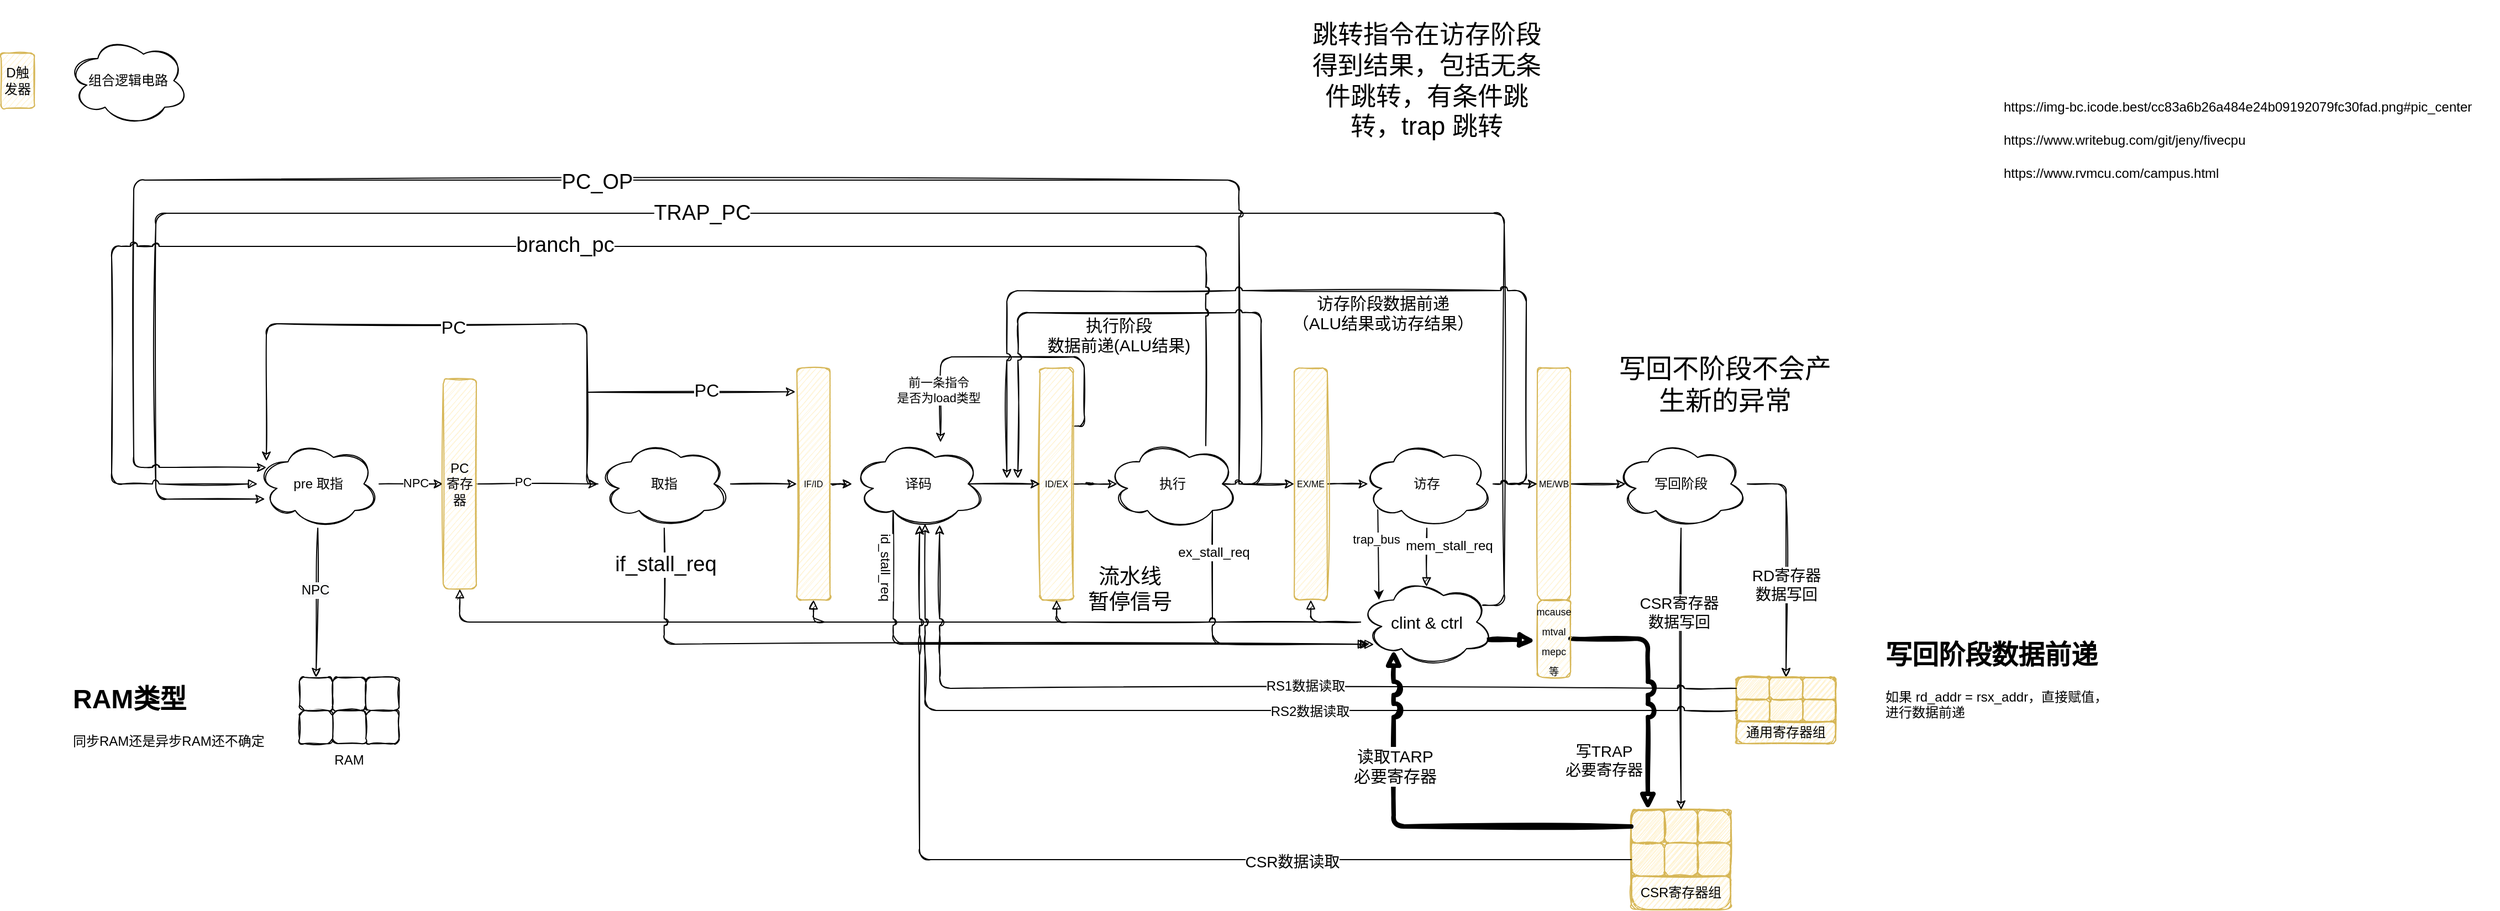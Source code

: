 <mxfile>
    <diagram id="fFQ4FI2WHlDWYevL5R3L" name="第 1 页">
        <mxGraphModel dx="2333" dy="927" grid="1" gridSize="10" guides="1" tooltips="1" connect="1" arrows="1" fold="1" page="1" pageScale="1" pageWidth="827" pageHeight="1169" background="#ffffff" math="0" shadow="0">
            <root>
                <mxCell id="0"/>
                <mxCell id="1" parent="0"/>
                <mxCell id="73" style="edgeStyle=orthogonalEdgeStyle;rounded=1;sketch=1;jumpStyle=arc;jumpSize=6;html=1;fontSize=9;endArrow=block;strokeColor=default;strokeWidth=1;entryX=0.5;entryY=1;entryDx=0;entryDy=0;" parent="1" source="54" target="zGGGupaVOVgGhXEfBQD1-1" edge="1">
                    <mxGeometry relative="1" as="geometry">
                        <mxPoint x="7.5" y="580" as="targetPoint"/>
                    </mxGeometry>
                </mxCell>
                <mxCell id="74" style="edgeStyle=orthogonalEdgeStyle;rounded=1;sketch=1;jumpStyle=arc;jumpSize=6;html=1;entryX=0.5;entryY=1;entryDx=0;entryDy=0;fontSize=9;endArrow=block;strokeColor=default;strokeWidth=1;" parent="1" source="54" target="36" edge="1">
                    <mxGeometry relative="1" as="geometry"/>
                </mxCell>
                <mxCell id="75" value="流水线&lt;br&gt;暂停信号" style="edgeLabel;html=1;align=center;verticalAlign=middle;resizable=0;points=[];fontSize=19;rounded=1;" parent="74" vertex="1" connectable="0">
                    <mxGeometry x="0.449" y="1" relative="1" as="geometry">
                        <mxPoint x="403" y="-31" as="offset"/>
                    </mxGeometry>
                </mxCell>
                <mxCell id="77" style="edgeStyle=orthogonalEdgeStyle;rounded=1;sketch=1;jumpStyle=arc;jumpSize=6;html=1;fontSize=19;endArrow=block;strokeColor=default;strokeWidth=1;" parent="1" source="AuDMVpWPDX14XM7IN1FL-46" target="54" edge="1">
                    <mxGeometry relative="1" as="geometry">
                        <mxPoint x="-40" y="610" as="targetPoint"/>
                        <Array as="points">
                            <mxPoint x="-100" y="600"/>
                        </Array>
                    </mxGeometry>
                </mxCell>
                <mxCell id="82" value="if_stall_req" style="edgeLabel;html=1;align=center;verticalAlign=middle;resizable=0;points=[];fontSize=19;rounded=1;" parent="77" vertex="1" connectable="0">
                    <mxGeometry x="-0.909" y="1" relative="1" as="geometry">
                        <mxPoint y="-1" as="offset"/>
                    </mxGeometry>
                </mxCell>
                <mxCell id="60" style="edgeStyle=orthogonalEdgeStyle;rounded=1;sketch=1;jumpStyle=arc;html=1;fontSize=14;jumpSize=12;entryX=0.061;entryY=0.671;entryDx=0;entryDy=0;entryPerimeter=0;exitX=0.92;exitY=0.31;exitDx=0;exitDy=0;exitPerimeter=0;" parent="1" source="54" target="6" edge="1">
                    <mxGeometry relative="1" as="geometry">
                        <mxPoint x="-560" y="280" as="targetPoint"/>
                        <mxPoint x="660" y="545" as="sourcePoint"/>
                        <Array as="points">
                            <mxPoint x="660" y="565"/>
                            <mxPoint x="660" y="210"/>
                            <mxPoint x="-560" y="210"/>
                            <mxPoint x="-560" y="469"/>
                        </Array>
                    </mxGeometry>
                </mxCell>
                <mxCell id="61" value="TRAP_PC" style="edgeLabel;html=1;align=center;verticalAlign=middle;resizable=0;points=[];fontSize=19;rounded=1;" parent="60" vertex="1" connectable="0">
                    <mxGeometry x="0.128" relative="1" as="geometry">
                        <mxPoint as="offset"/>
                    </mxGeometry>
                </mxCell>
                <mxCell id="AuDMVpWPDX14XM7IN1FL-55" style="edgeStyle=orthogonalEdgeStyle;rounded=1;orthogonalLoop=1;jettySize=auto;html=1;fontSize=12;sketch=1;" parent="1" source="zGGGupaVOVgGhXEfBQD1-1" target="AuDMVpWPDX14XM7IN1FL-47" edge="1">
                    <mxGeometry relative="1" as="geometry"/>
                </mxCell>
                <mxCell id="zGGGupaVOVgGhXEfBQD1-1" value="IF/ID" style="rounded=1;whiteSpace=wrap;html=1;fontSize=8;fillColor=#fff2cc;strokeColor=#d6b656;sketch=1;" parent="1" vertex="1">
                    <mxGeometry x="20" y="350" width="30" height="210" as="geometry"/>
                </mxCell>
                <mxCell id="AuDMVpWPDX14XM7IN1FL-58" style="edgeStyle=orthogonalEdgeStyle;rounded=1;orthogonalLoop=1;jettySize=auto;html=1;exitX=1;exitY=0.5;exitDx=0;exitDy=0;entryX=0.083;entryY=0.5;entryDx=0;entryDy=0;entryPerimeter=0;fontSize=12;sketch=1;" parent="1" source="AuDMVpWPDX14XM7IN1FL-5" target="AuDMVpWPDX14XM7IN1FL-49" edge="1">
                    <mxGeometry relative="1" as="geometry"/>
                </mxCell>
                <mxCell id="49" style="edgeStyle=orthogonalEdgeStyle;html=1;exitX=1;exitY=0.25;exitDx=0;exitDy=0;jumpStyle=line;rounded=1;sketch=1;" parent="1" source="AuDMVpWPDX14XM7IN1FL-5" target="AuDMVpWPDX14XM7IN1FL-47" edge="1">
                    <mxGeometry relative="1" as="geometry">
                        <mxPoint x="150" y="320" as="targetPoint"/>
                        <Array as="points">
                            <mxPoint x="280" y="403"/>
                            <mxPoint x="280" y="340"/>
                            <mxPoint x="150" y="340"/>
                        </Array>
                    </mxGeometry>
                </mxCell>
                <mxCell id="50" value="前一条指令&lt;br&gt;是否为load类型" style="edgeLabel;html=1;align=center;verticalAlign=middle;resizable=0;points=[];sketch=1;rounded=1;" parent="49" vertex="1" connectable="0">
                    <mxGeometry x="-0.169" y="-1" relative="1" as="geometry">
                        <mxPoint x="-88" y="31" as="offset"/>
                    </mxGeometry>
                </mxCell>
                <mxCell id="AuDMVpWPDX14XM7IN1FL-5" value="ID/EX" style="rounded=1;whiteSpace=wrap;html=1;fontSize=8;fillColor=#fff2cc;strokeColor=#d6b656;sketch=1;" parent="1" vertex="1">
                    <mxGeometry x="240" y="350" width="30" height="210" as="geometry"/>
                </mxCell>
                <mxCell id="AuDMVpWPDX14XM7IN1FL-61" style="edgeStyle=orthogonalEdgeStyle;rounded=1;orthogonalLoop=1;jettySize=auto;html=1;exitX=1;exitY=0.5;exitDx=0;exitDy=0;entryX=0.057;entryY=0.5;entryDx=0;entryDy=0;entryPerimeter=0;fontSize=12;sketch=1;" parent="1" source="AuDMVpWPDX14XM7IN1FL-6" target="AuDMVpWPDX14XM7IN1FL-50" edge="1">
                    <mxGeometry relative="1" as="geometry"/>
                </mxCell>
                <mxCell id="52" style="edgeStyle=orthogonalEdgeStyle;rounded=1;sketch=1;jumpStyle=arc;html=1;fontSize=19;entryX=0.073;entryY=0.313;entryDx=0;entryDy=0;entryPerimeter=0;" parent="1" source="AuDMVpWPDX14XM7IN1FL-49" target="6" edge="1">
                    <mxGeometry relative="1" as="geometry">
                        <mxPoint x="-570" y="440" as="targetPoint"/>
                        <Array as="points">
                            <mxPoint x="420" y="180"/>
                            <mxPoint x="-580" y="180"/>
                            <mxPoint x="-580" y="440"/>
                        </Array>
                        <mxPoint x="570" y="403" as="sourcePoint"/>
                    </mxGeometry>
                </mxCell>
                <mxCell id="53" value="PC_OP" style="edgeLabel;html=1;align=center;verticalAlign=middle;resizable=0;points=[];fontSize=19;rounded=1;" parent="52" vertex="1" connectable="0">
                    <mxGeometry x="0.035" y="2" relative="1" as="geometry">
                        <mxPoint as="offset"/>
                    </mxGeometry>
                </mxCell>
                <mxCell id="AuDMVpWPDX14XM7IN1FL-6" value="EX/ME" style="rounded=1;whiteSpace=wrap;html=1;fontSize=8;fillColor=#fff2cc;strokeColor=#d6b656;sketch=1;" parent="1" vertex="1">
                    <mxGeometry x="470" y="350" width="30" height="210" as="geometry"/>
                </mxCell>
                <mxCell id="AuDMVpWPDX14XM7IN1FL-70" style="edgeStyle=orthogonalEdgeStyle;rounded=1;orthogonalLoop=1;jettySize=auto;html=1;entryX=0.083;entryY=0.5;entryDx=0;entryDy=0;entryPerimeter=0;fontSize=12;sketch=1;" parent="1" source="AuDMVpWPDX14XM7IN1FL-7" target="AuDMVpWPDX14XM7IN1FL-69" edge="1">
                    <mxGeometry relative="1" as="geometry"/>
                </mxCell>
                <mxCell id="AuDMVpWPDX14XM7IN1FL-7" value="ME/WB" style="rounded=1;whiteSpace=wrap;html=1;fontSize=8;fillColor=#fff2cc;strokeColor=#d6b656;sketch=1;" parent="1" vertex="1">
                    <mxGeometry x="690" y="350" width="30" height="210" as="geometry"/>
                </mxCell>
                <mxCell id="AuDMVpWPDX14XM7IN1FL-26" value="" style="group;sketch=1;rounded=1;fillColor=#fff2cc;strokeColor=#d6b656;" parent="1" vertex="1" connectable="0">
                    <mxGeometry x="775" y="750" width="90" height="90" as="geometry"/>
                </mxCell>
                <mxCell id="AuDMVpWPDX14XM7IN1FL-27" value="" style="group;sketch=1;rounded=1;fillColor=#fff2cc;strokeColor=#d6b656;" parent="AuDMVpWPDX14XM7IN1FL-26" vertex="1" connectable="0">
                    <mxGeometry width="90" height="60" as="geometry"/>
                </mxCell>
                <mxCell id="AuDMVpWPDX14XM7IN1FL-28" value="" style="rounded=1;whiteSpace=wrap;html=1;fontSize=8;sketch=1;fillColor=#fff2cc;strokeColor=#d6b656;" parent="AuDMVpWPDX14XM7IN1FL-27" vertex="1">
                    <mxGeometry width="30" height="30" as="geometry"/>
                </mxCell>
                <mxCell id="AuDMVpWPDX14XM7IN1FL-29" value="" style="rounded=1;whiteSpace=wrap;html=1;fontSize=8;sketch=1;fillColor=#fff2cc;strokeColor=#d6b656;" parent="AuDMVpWPDX14XM7IN1FL-27" vertex="1">
                    <mxGeometry x="30" width="30" height="30" as="geometry"/>
                </mxCell>
                <mxCell id="AuDMVpWPDX14XM7IN1FL-30" value="" style="rounded=1;whiteSpace=wrap;html=1;fontSize=8;sketch=1;fillColor=#fff2cc;strokeColor=#d6b656;" parent="AuDMVpWPDX14XM7IN1FL-27" vertex="1">
                    <mxGeometry x="60" width="30" height="30" as="geometry"/>
                </mxCell>
                <mxCell id="AuDMVpWPDX14XM7IN1FL-31" value="" style="rounded=1;whiteSpace=wrap;html=1;fontSize=8;sketch=1;fillColor=#fff2cc;strokeColor=#d6b656;" parent="AuDMVpWPDX14XM7IN1FL-27" vertex="1">
                    <mxGeometry x="60" y="30" width="30" height="30" as="geometry"/>
                </mxCell>
                <mxCell id="AuDMVpWPDX14XM7IN1FL-32" value="" style="rounded=1;whiteSpace=wrap;html=1;fontSize=8;sketch=1;fillColor=#fff2cc;strokeColor=#d6b656;" parent="AuDMVpWPDX14XM7IN1FL-27" vertex="1">
                    <mxGeometry x="30" y="30" width="30" height="30" as="geometry"/>
                </mxCell>
                <mxCell id="AuDMVpWPDX14XM7IN1FL-33" value="" style="rounded=1;whiteSpace=wrap;html=1;fontSize=8;sketch=1;fillColor=#fff2cc;strokeColor=#d6b656;" parent="AuDMVpWPDX14XM7IN1FL-27" vertex="1">
                    <mxGeometry y="30" width="30" height="30" as="geometry"/>
                </mxCell>
                <mxCell id="AuDMVpWPDX14XM7IN1FL-34" value="CSR寄存器组" style="text;html=1;strokeColor=#d6b656;fillColor=#fff2cc;align=center;verticalAlign=middle;whiteSpace=wrap;rounded=1;fontSize=12;sketch=1;" parent="AuDMVpWPDX14XM7IN1FL-26" vertex="1">
                    <mxGeometry y="60" width="90" height="30" as="geometry"/>
                </mxCell>
                <mxCell id="AuDMVpWPDX14XM7IN1FL-37" value="" style="group;sketch=1;rounded=1;" parent="1" vertex="1" connectable="0">
                    <mxGeometry x="-430" y="630" width="90" height="90" as="geometry"/>
                </mxCell>
                <mxCell id="AuDMVpWPDX14XM7IN1FL-38" value="" style="group;sketch=1;rounded=1;" parent="AuDMVpWPDX14XM7IN1FL-37" vertex="1" connectable="0">
                    <mxGeometry width="90" height="60" as="geometry"/>
                </mxCell>
                <mxCell id="AuDMVpWPDX14XM7IN1FL-39" value="" style="rounded=1;whiteSpace=wrap;html=1;fontSize=8;sketch=1;" parent="AuDMVpWPDX14XM7IN1FL-38" vertex="1">
                    <mxGeometry width="30" height="30" as="geometry"/>
                </mxCell>
                <mxCell id="AuDMVpWPDX14XM7IN1FL-40" value="" style="rounded=1;whiteSpace=wrap;html=1;fontSize=8;sketch=1;" parent="AuDMVpWPDX14XM7IN1FL-38" vertex="1">
                    <mxGeometry x="30" width="30" height="30" as="geometry"/>
                </mxCell>
                <mxCell id="AuDMVpWPDX14XM7IN1FL-41" value="" style="rounded=1;whiteSpace=wrap;html=1;fontSize=8;sketch=1;" parent="AuDMVpWPDX14XM7IN1FL-38" vertex="1">
                    <mxGeometry x="60" width="30" height="30" as="geometry"/>
                </mxCell>
                <mxCell id="AuDMVpWPDX14XM7IN1FL-42" value="" style="rounded=1;whiteSpace=wrap;html=1;fontSize=8;sketch=1;" parent="AuDMVpWPDX14XM7IN1FL-38" vertex="1">
                    <mxGeometry x="60" y="30" width="30" height="30" as="geometry"/>
                </mxCell>
                <mxCell id="AuDMVpWPDX14XM7IN1FL-43" value="" style="rounded=1;whiteSpace=wrap;html=1;fontSize=8;sketch=1;" parent="AuDMVpWPDX14XM7IN1FL-38" vertex="1">
                    <mxGeometry x="30" y="30" width="30" height="30" as="geometry"/>
                </mxCell>
                <mxCell id="AuDMVpWPDX14XM7IN1FL-44" value="" style="rounded=1;whiteSpace=wrap;html=1;fontSize=8;sketch=1;" parent="AuDMVpWPDX14XM7IN1FL-38" vertex="1">
                    <mxGeometry y="30" width="30" height="30" as="geometry"/>
                </mxCell>
                <mxCell id="AuDMVpWPDX14XM7IN1FL-45" value="RAM" style="text;html=1;strokeColor=none;fillColor=none;align=center;verticalAlign=middle;whiteSpace=wrap;rounded=1;fontSize=12;sketch=1;" parent="AuDMVpWPDX14XM7IN1FL-37" vertex="1">
                    <mxGeometry y="60" width="90" height="30" as="geometry"/>
                </mxCell>
                <mxCell id="AuDMVpWPDX14XM7IN1FL-52" style="edgeStyle=orthogonalEdgeStyle;rounded=1;orthogonalLoop=1;jettySize=auto;html=1;entryX=0;entryY=0.5;entryDx=0;entryDy=0;fontSize=12;sketch=1;" parent="1" source="AuDMVpWPDX14XM7IN1FL-46" target="zGGGupaVOVgGhXEfBQD1-1" edge="1">
                    <mxGeometry relative="1" as="geometry"/>
                </mxCell>
                <mxCell id="44" style="edgeStyle=orthogonalEdgeStyle;html=1;sketch=1;rounded=1;" parent="1" source="AuDMVpWPDX14XM7IN1FL-46" target="6" edge="1">
                    <mxGeometry relative="1" as="geometry">
                        <mxPoint x="-450" y="320" as="targetPoint"/>
                        <Array as="points">
                            <mxPoint x="-170" y="455"/>
                            <mxPoint x="-170" y="310"/>
                            <mxPoint x="-460" y="310"/>
                        </Array>
                    </mxGeometry>
                </mxCell>
                <mxCell id="45" value="PC" style="edgeLabel;html=1;align=center;verticalAlign=middle;resizable=0;points=[];fontSize=16;sketch=1;rounded=1;" parent="44" vertex="1" connectable="0">
                    <mxGeometry x="-0.029" y="3" relative="1" as="geometry">
                        <mxPoint as="offset"/>
                    </mxGeometry>
                </mxCell>
                <mxCell id="AuDMVpWPDX14XM7IN1FL-46" value="取指" style="ellipse;shape=cloud;whiteSpace=wrap;html=1;fontSize=12;sketch=1;rounded=1;" parent="1" vertex="1">
                    <mxGeometry x="-160" y="415" width="120" height="80" as="geometry"/>
                </mxCell>
                <mxCell id="AuDMVpWPDX14XM7IN1FL-56" style="edgeStyle=orthogonalEdgeStyle;rounded=1;orthogonalLoop=1;jettySize=auto;html=1;exitX=0.875;exitY=0.5;exitDx=0;exitDy=0;exitPerimeter=0;entryX=0;entryY=0.5;entryDx=0;entryDy=0;fontSize=12;sketch=1;" parent="1" source="AuDMVpWPDX14XM7IN1FL-47" target="AuDMVpWPDX14XM7IN1FL-5" edge="1">
                    <mxGeometry relative="1" as="geometry"/>
                </mxCell>
                <mxCell id="79" style="edgeStyle=orthogonalEdgeStyle;rounded=1;sketch=1;jumpStyle=arc;jumpSize=6;html=1;exitX=0.31;exitY=0.8;exitDx=0;exitDy=0;exitPerimeter=0;fontSize=19;endArrow=block;strokeColor=default;strokeWidth=1;" parent="1" source="AuDMVpWPDX14XM7IN1FL-47" edge="1">
                    <mxGeometry relative="1" as="geometry">
                        <mxPoint x="536" y="600" as="targetPoint"/>
                        <Array as="points">
                            <mxPoint x="107" y="600"/>
                        </Array>
                    </mxGeometry>
                </mxCell>
                <mxCell id="83" value="id_stall_req" style="edgeLabel;html=1;align=center;verticalAlign=middle;resizable=0;points=[];fontSize=12;rotation=90;rounded=1;" parent="79" vertex="1" connectable="0">
                    <mxGeometry x="-0.859" relative="1" as="geometry">
                        <mxPoint x="-7" y="12" as="offset"/>
                    </mxGeometry>
                </mxCell>
                <mxCell id="AuDMVpWPDX14XM7IN1FL-47" value="译码" style="ellipse;shape=cloud;whiteSpace=wrap;html=1;fontSize=12;sketch=1;rounded=1;" parent="1" vertex="1">
                    <mxGeometry x="70" y="415" width="120" height="80" as="geometry"/>
                </mxCell>
                <mxCell id="AuDMVpWPDX14XM7IN1FL-59" style="edgeStyle=orthogonalEdgeStyle;rounded=1;orthogonalLoop=1;jettySize=auto;html=1;entryX=0;entryY=0.5;entryDx=0;entryDy=0;fontSize=12;sketch=1;" parent="1" source="AuDMVpWPDX14XM7IN1FL-49" target="AuDMVpWPDX14XM7IN1FL-6" edge="1">
                    <mxGeometry relative="1" as="geometry"/>
                </mxCell>
                <mxCell id="AuDMVpWPDX14XM7IN1FL-67" style="edgeStyle=orthogonalEdgeStyle;rounded=1;orthogonalLoop=1;jettySize=auto;html=1;exitX=0.875;exitY=0.5;exitDx=0;exitDy=0;exitPerimeter=0;fontSize=12;sketch=1;jumpStyle=arc;" parent="1" source="AuDMVpWPDX14XM7IN1FL-49" edge="1">
                    <mxGeometry relative="1" as="geometry">
                        <mxPoint x="220" y="450" as="targetPoint"/>
                        <Array as="points">
                            <mxPoint x="440" y="455"/>
                            <mxPoint x="440" y="300"/>
                            <mxPoint x="220" y="300"/>
                        </Array>
                    </mxGeometry>
                </mxCell>
                <mxCell id="AuDMVpWPDX14XM7IN1FL-89" value="执行阶段&lt;br&gt;数据前递(ALU结果)" style="edgeLabel;html=1;align=center;verticalAlign=middle;resizable=0;points=[];fontSize=15;sketch=1;rounded=1;" parent="AuDMVpWPDX14XM7IN1FL-67" vertex="1" connectable="0">
                    <mxGeometry x="0.025" relative="1" as="geometry">
                        <mxPoint x="-32" y="20" as="offset"/>
                    </mxGeometry>
                </mxCell>
                <mxCell id="81" style="edgeStyle=orthogonalEdgeStyle;rounded=1;sketch=1;jumpStyle=arc;jumpSize=6;html=1;exitX=0.8;exitY=0.8;exitDx=0;exitDy=0;exitPerimeter=0;fontSize=19;endArrow=block;strokeColor=default;strokeWidth=1;entryX=0.101;entryY=0.753;entryDx=0;entryDy=0;entryPerimeter=0;" parent="1" source="AuDMVpWPDX14XM7IN1FL-49" target="54" edge="1">
                    <mxGeometry relative="1" as="geometry">
                        <mxPoint x="510" y="610" as="targetPoint"/>
                        <Array as="points">
                            <mxPoint x="396" y="600"/>
                            <mxPoint x="510" y="600"/>
                        </Array>
                    </mxGeometry>
                </mxCell>
                <mxCell id="84" value="ex_stall_req" style="edgeLabel;html=1;align=center;verticalAlign=middle;resizable=0;points=[];fontSize=12;rounded=1;" parent="81" vertex="1" connectable="0">
                    <mxGeometry x="-0.721" y="1" relative="1" as="geometry">
                        <mxPoint as="offset"/>
                    </mxGeometry>
                </mxCell>
                <mxCell id="AuDMVpWPDX14XM7IN1FL-49" value="执行" style="ellipse;shape=cloud;whiteSpace=wrap;html=1;fontSize=12;sketch=1;rounded=1;" parent="1" vertex="1">
                    <mxGeometry x="300" y="415" width="120" height="80" as="geometry"/>
                </mxCell>
                <mxCell id="AuDMVpWPDX14XM7IN1FL-62" style="edgeStyle=orthogonalEdgeStyle;rounded=1;orthogonalLoop=1;jettySize=auto;html=1;entryX=0;entryY=0.5;entryDx=0;entryDy=0;fontSize=12;sketch=1;jumpStyle=arc;jumpSize=6;" parent="1" source="AuDMVpWPDX14XM7IN1FL-50" target="AuDMVpWPDX14XM7IN1FL-7" edge="1">
                    <mxGeometry relative="1" as="geometry"/>
                </mxCell>
                <mxCell id="AuDMVpWPDX14XM7IN1FL-68" style="edgeStyle=orthogonalEdgeStyle;rounded=1;orthogonalLoop=1;jettySize=auto;html=1;fontSize=12;sketch=1;jumpStyle=arc;" parent="1" source="AuDMVpWPDX14XM7IN1FL-50" edge="1">
                    <mxGeometry relative="1" as="geometry">
                        <mxPoint x="210" y="450" as="targetPoint"/>
                        <Array as="points">
                            <mxPoint x="680" y="455"/>
                            <mxPoint x="680" y="280"/>
                            <mxPoint x="210" y="280"/>
                        </Array>
                    </mxGeometry>
                </mxCell>
                <mxCell id="AuDMVpWPDX14XM7IN1FL-88" value="访存阶段数据前递&lt;br&gt;（ALU结果或访存结果）" style="edgeLabel;html=1;align=center;verticalAlign=middle;resizable=0;points=[];fontSize=15;sketch=1;rounded=1;" parent="AuDMVpWPDX14XM7IN1FL-68" vertex="1" connectable="0">
                    <mxGeometry x="0.093" y="-2" relative="1" as="geometry">
                        <mxPoint x="127" y="22" as="offset"/>
                    </mxGeometry>
                </mxCell>
                <mxCell id="85" style="edgeStyle=orthogonalEdgeStyle;rounded=1;sketch=1;jumpStyle=arc;jumpSize=6;html=1;entryX=0.498;entryY=0.099;entryDx=0;entryDy=0;entryPerimeter=0;fontSize=12;endArrow=block;strokeColor=default;strokeWidth=1;" parent="1" source="AuDMVpWPDX14XM7IN1FL-50" target="54" edge="1">
                    <mxGeometry relative="1" as="geometry"/>
                </mxCell>
                <mxCell id="86" value="mem_stall_req" style="edgeLabel;html=1;align=center;verticalAlign=middle;resizable=0;points=[];fontSize=12;rounded=1;rotation=0;" parent="85" vertex="1" connectable="0">
                    <mxGeometry x="-0.022" y="-1" relative="1" as="geometry">
                        <mxPoint x="21" y="-10" as="offset"/>
                    </mxGeometry>
                </mxCell>
                <mxCell id="93" style="edgeStyle=none;html=1;exitX=0.13;exitY=0.77;exitDx=0;exitDy=0;exitPerimeter=0;entryX=0.139;entryY=0.249;entryDx=0;entryDy=0;entryPerimeter=0;" parent="1" source="AuDMVpWPDX14XM7IN1FL-50" target="54" edge="1">
                    <mxGeometry relative="1" as="geometry"/>
                </mxCell>
                <mxCell id="94" value="trap_bus" style="edgeLabel;html=1;align=center;verticalAlign=middle;resizable=0;points=[];" parent="93" vertex="1" connectable="0">
                    <mxGeometry x="-0.31" y="-2" relative="1" as="geometry">
                        <mxPoint as="offset"/>
                    </mxGeometry>
                </mxCell>
                <mxCell id="AuDMVpWPDX14XM7IN1FL-50" value="访存" style="ellipse;shape=cloud;whiteSpace=wrap;html=1;fontSize=12;sketch=1;rounded=1;" parent="1" vertex="1">
                    <mxGeometry x="530" y="415" width="120" height="80" as="geometry"/>
                </mxCell>
                <mxCell id="AuDMVpWPDX14XM7IN1FL-80" style="edgeStyle=orthogonalEdgeStyle;rounded=1;orthogonalLoop=1;jettySize=auto;html=1;entryX=0.5;entryY=0;entryDx=0;entryDy=0;fontSize=12;sketch=1;" parent="1" source="AuDMVpWPDX14XM7IN1FL-69" target="AuDMVpWPDX14XM7IN1FL-74" edge="1">
                    <mxGeometry relative="1" as="geometry"/>
                </mxCell>
                <mxCell id="AuDMVpWPDX14XM7IN1FL-81" value="RD寄存器&lt;br style=&quot;font-size: 14px;&quot;&gt;数据写回" style="edgeLabel;html=1;align=center;verticalAlign=middle;resizable=0;points=[];fontSize=14;sketch=1;rounded=1;" parent="AuDMVpWPDX14XM7IN1FL-80" vertex="1" connectable="0">
                    <mxGeometry x="0.044" y="-2" relative="1" as="geometry">
                        <mxPoint x="2" y="16" as="offset"/>
                    </mxGeometry>
                </mxCell>
                <mxCell id="56" style="edgeStyle=orthogonalEdgeStyle;rounded=1;sketch=1;jumpStyle=arc;html=1;entryX=0.5;entryY=0;entryDx=0;entryDy=0;fontSize=19;" parent="1" source="AuDMVpWPDX14XM7IN1FL-69" target="AuDMVpWPDX14XM7IN1FL-29" edge="1">
                    <mxGeometry relative="1" as="geometry"/>
                </mxCell>
                <mxCell id="57" value="CSR寄存器&lt;br style=&quot;font-size: 14px;&quot;&gt;数据写回" style="edgeLabel;html=1;align=center;verticalAlign=middle;resizable=0;points=[];fontSize=14;rounded=1;" parent="56" vertex="1" connectable="0">
                    <mxGeometry x="-0.406" y="-2" relative="1" as="geometry">
                        <mxPoint as="offset"/>
                    </mxGeometry>
                </mxCell>
                <mxCell id="AuDMVpWPDX14XM7IN1FL-69" value="写回阶段" style="ellipse;shape=cloud;whiteSpace=wrap;html=1;fontSize=12;sketch=1;rounded=1;" parent="1" vertex="1">
                    <mxGeometry x="760" y="415" width="120" height="80" as="geometry"/>
                </mxCell>
                <mxCell id="AuDMVpWPDX14XM7IN1FL-71" value="" style="group;fillColor=#fff2cc;strokeColor=#d6b656;sketch=1;rounded=1;" parent="1" vertex="1" connectable="0">
                    <mxGeometry x="870" y="630" width="90" height="60" as="geometry"/>
                </mxCell>
                <mxCell id="AuDMVpWPDX14XM7IN1FL-72" value="" style="group;fillColor=#fff2cc;strokeColor=#d6b656;sketch=1;rounded=1;" parent="AuDMVpWPDX14XM7IN1FL-71" vertex="1" connectable="0">
                    <mxGeometry width="90" height="40" as="geometry"/>
                </mxCell>
                <mxCell id="AuDMVpWPDX14XM7IN1FL-73" value="" style="rounded=1;whiteSpace=wrap;html=1;fontSize=8;fillColor=#fff2cc;strokeColor=#d6b656;sketch=1;" parent="AuDMVpWPDX14XM7IN1FL-72" vertex="1">
                    <mxGeometry width="30" height="20" as="geometry"/>
                </mxCell>
                <mxCell id="AuDMVpWPDX14XM7IN1FL-74" value="" style="rounded=1;whiteSpace=wrap;html=1;fontSize=8;fillColor=#fff2cc;strokeColor=#d6b656;sketch=1;" parent="AuDMVpWPDX14XM7IN1FL-72" vertex="1">
                    <mxGeometry x="30" width="30" height="20" as="geometry"/>
                </mxCell>
                <mxCell id="AuDMVpWPDX14XM7IN1FL-75" value="" style="rounded=1;whiteSpace=wrap;html=1;fontSize=8;fillColor=#fff2cc;strokeColor=#d6b656;sketch=1;" parent="AuDMVpWPDX14XM7IN1FL-72" vertex="1">
                    <mxGeometry x="60" width="30" height="20" as="geometry"/>
                </mxCell>
                <mxCell id="AuDMVpWPDX14XM7IN1FL-76" value="" style="rounded=1;whiteSpace=wrap;html=1;fontSize=8;fillColor=#fff2cc;strokeColor=#d6b656;sketch=1;" parent="AuDMVpWPDX14XM7IN1FL-72" vertex="1">
                    <mxGeometry x="60" y="20" width="30" height="20" as="geometry"/>
                </mxCell>
                <mxCell id="AuDMVpWPDX14XM7IN1FL-77" value="" style="rounded=1;whiteSpace=wrap;html=1;fontSize=8;fillColor=#fff2cc;strokeColor=#d6b656;sketch=1;" parent="AuDMVpWPDX14XM7IN1FL-72" vertex="1">
                    <mxGeometry x="30" y="20" width="30" height="20" as="geometry"/>
                </mxCell>
                <mxCell id="AuDMVpWPDX14XM7IN1FL-78" value="" style="rounded=1;whiteSpace=wrap;html=1;fontSize=8;fillColor=#fff2cc;strokeColor=#d6b656;sketch=1;" parent="AuDMVpWPDX14XM7IN1FL-72" vertex="1">
                    <mxGeometry y="20" width="30" height="20" as="geometry"/>
                </mxCell>
                <mxCell id="AuDMVpWPDX14XM7IN1FL-79" value="通用寄存器组" style="text;html=1;strokeColor=#d6b656;fillColor=#fff2cc;align=center;verticalAlign=middle;whiteSpace=wrap;rounded=1;fontSize=12;sketch=1;" parent="AuDMVpWPDX14XM7IN1FL-71" vertex="1">
                    <mxGeometry y="40" width="90" height="20" as="geometry"/>
                </mxCell>
                <mxCell id="AuDMVpWPDX14XM7IN1FL-82" style="edgeStyle=orthogonalEdgeStyle;rounded=1;orthogonalLoop=1;jettySize=auto;html=1;entryX=0.66;entryY=0.965;entryDx=0;entryDy=0;entryPerimeter=0;fontSize=12;sketch=1;jumpStyle=arc;" parent="1" source="AuDMVpWPDX14XM7IN1FL-73" target="AuDMVpWPDX14XM7IN1FL-47" edge="1">
                    <mxGeometry relative="1" as="geometry">
                        <Array as="points">
                            <mxPoint x="149" y="640"/>
                        </Array>
                    </mxGeometry>
                </mxCell>
                <mxCell id="AuDMVpWPDX14XM7IN1FL-84" value="RS1数据读取" style="edgeLabel;html=1;align=center;verticalAlign=middle;resizable=0;points=[];fontSize=12;sketch=1;rounded=1;" parent="AuDMVpWPDX14XM7IN1FL-82" vertex="1" connectable="0">
                    <mxGeometry x="-0.102" y="-2" relative="1" as="geometry">
                        <mxPoint as="offset"/>
                    </mxGeometry>
                </mxCell>
                <mxCell id="AuDMVpWPDX14XM7IN1FL-83" style="edgeStyle=orthogonalEdgeStyle;rounded=1;orthogonalLoop=1;jettySize=auto;html=1;entryX=0.55;entryY=0.95;entryDx=0;entryDy=0;entryPerimeter=0;fontSize=12;sketch=1;jumpStyle=arc;" parent="1" source="AuDMVpWPDX14XM7IN1FL-78" target="AuDMVpWPDX14XM7IN1FL-47" edge="1">
                    <mxGeometry relative="1" as="geometry">
                        <Array as="points">
                            <mxPoint x="136" y="660"/>
                        </Array>
                    </mxGeometry>
                </mxCell>
                <mxCell id="AuDMVpWPDX14XM7IN1FL-85" value="RS2数据读取" style="edgeLabel;html=1;align=center;verticalAlign=middle;resizable=0;points=[];fontSize=12;sketch=1;rounded=1;" parent="AuDMVpWPDX14XM7IN1FL-83" vertex="1" connectable="0">
                    <mxGeometry x="-0.144" y="1" relative="1" as="geometry">
                        <mxPoint as="offset"/>
                    </mxGeometry>
                </mxCell>
                <mxCell id="AuDMVpWPDX14XM7IN1FL-87" value="&lt;h1&gt;写回阶段数据前递&lt;/h1&gt;&lt;div&gt;如果 rd_addr = rsx_addr，直接赋值，进行数据前递&lt;/div&gt;" style="text;html=1;strokeColor=none;fillColor=none;spacing=5;spacingTop=-20;whiteSpace=wrap;overflow=hidden;rounded=1;fontSize=12;sketch=1;" parent="1" vertex="1">
                    <mxGeometry x="1000" y="590" width="210" height="120" as="geometry"/>
                </mxCell>
                <mxCell id="16" style="edgeStyle=none;html=1;entryX=0.5;entryY=0;entryDx=0;entryDy=0;sketch=1;rounded=1;" parent="1" source="6" target="AuDMVpWPDX14XM7IN1FL-39" edge="1">
                    <mxGeometry relative="1" as="geometry"/>
                </mxCell>
                <mxCell id="17" value="&lt;span style=&quot;font-size: 12px ; background-color: rgb(248 , 249 , 250)&quot;&gt;NPC&lt;br&gt;&lt;/span&gt;" style="edgeLabel;html=1;align=center;verticalAlign=middle;resizable=0;points=[];sketch=1;rounded=1;" parent="16" vertex="1" connectable="0">
                    <mxGeometry x="-0.173" y="-2" relative="1" as="geometry">
                        <mxPoint as="offset"/>
                    </mxGeometry>
                </mxCell>
                <mxCell id="37" style="edgeStyle=none;html=1;entryX=0;entryY=0.5;entryDx=0;entryDy=0;sketch=1;rounded=1;" parent="1" source="6" target="36" edge="1">
                    <mxGeometry relative="1" as="geometry"/>
                </mxCell>
                <mxCell id="41" value="NPC" style="edgeLabel;html=1;align=center;verticalAlign=middle;resizable=0;points=[];sketch=1;rounded=1;" parent="37" vertex="1" connectable="0">
                    <mxGeometry x="0.126" y="1" relative="1" as="geometry">
                        <mxPoint as="offset"/>
                    </mxGeometry>
                </mxCell>
                <mxCell id="6" value="pre 取指" style="ellipse;shape=cloud;whiteSpace=wrap;html=1;fontSize=12;sketch=1;rounded=1;" parent="1" vertex="1">
                    <mxGeometry x="-468" y="415" width="110" height="80" as="geometry"/>
                </mxCell>
                <mxCell id="26" value="" style="endArrow=block;html=1;rounded=1;jumpStyle=arc;edgeStyle=orthogonalEdgeStyle;endFill=1;sketch=1;" parent="1" source="AuDMVpWPDX14XM7IN1FL-49" target="6" edge="1">
                    <mxGeometry width="50" height="50" relative="1" as="geometry">
                        <mxPoint x="410" y="370" as="sourcePoint"/>
                        <mxPoint x="-450" y="200" as="targetPoint"/>
                        <Array as="points">
                            <mxPoint x="390" y="240"/>
                            <mxPoint x="-600" y="240"/>
                            <mxPoint x="-600" y="455"/>
                        </Array>
                    </mxGeometry>
                </mxCell>
                <mxCell id="28" value="branch_pc" style="edgeLabel;html=1;align=center;verticalAlign=middle;resizable=0;points=[];sketch=1;rounded=1;fontSize=19;" parent="26" vertex="1" connectable="0">
                    <mxGeometry x="0.003" y="-1" relative="1" as="geometry">
                        <mxPoint as="offset"/>
                    </mxGeometry>
                </mxCell>
                <mxCell id="29" value="&lt;h1&gt;RAM类型&lt;/h1&gt;&lt;div&gt;同步RAM还是异步RAM还不确定&lt;/div&gt;" style="text;html=1;strokeColor=none;fillColor=none;spacing=5;spacingTop=-20;whiteSpace=wrap;overflow=hidden;rounded=1;sketch=1;" parent="1" vertex="1">
                    <mxGeometry x="-640" y="630" width="190" height="120" as="geometry"/>
                </mxCell>
                <UserObject label="https://img-bc.icode.best/cc83a6b26a484e24b09192079fc30fad.png#pic_center" link="https://img-bc.icode.best/cc83a6b26a484e24b09192079fc30fad.png#pic_center" id="30">
                    <mxCell style="text;whiteSpace=wrap;html=1;sketch=1;rounded=1;" parent="1" vertex="1">
                        <mxGeometry x="1110" y="100" width="450" height="30" as="geometry"/>
                    </mxCell>
                </UserObject>
                <UserObject label="https://www.writebug.com/git/jeny/fivecpu" link="https://www.writebug.com/git/jeny/fivecpu" id="32">
                    <mxCell style="text;whiteSpace=wrap;html=1;sketch=1;rounded=1;" parent="1" vertex="1">
                        <mxGeometry x="1110" y="130" width="240" height="30" as="geometry"/>
                    </mxCell>
                </UserObject>
                <UserObject label="https://www.rvmcu.com/campus.html" link="https://www.rvmcu.com/campus.html" id="35">
                    <mxCell style="text;whiteSpace=wrap;html=1;sketch=1;rounded=1;" parent="1" vertex="1">
                        <mxGeometry x="1110" y="160" width="220" height="30" as="geometry"/>
                    </mxCell>
                </UserObject>
                <mxCell id="39" style="edgeStyle=none;html=1;sketch=1;rounded=1;" parent="1" source="36" target="AuDMVpWPDX14XM7IN1FL-46" edge="1">
                    <mxGeometry relative="1" as="geometry"/>
                </mxCell>
                <mxCell id="40" value="PC" style="edgeLabel;html=1;align=center;verticalAlign=middle;resizable=0;points=[];sketch=1;rounded=1;" parent="39" vertex="1" connectable="0">
                    <mxGeometry x="-0.235" y="2" relative="1" as="geometry">
                        <mxPoint as="offset"/>
                    </mxGeometry>
                </mxCell>
                <mxCell id="36" value="PC 寄存器" style="rounded=1;whiteSpace=wrap;html=1;fillColor=#fff2cc;strokeColor=#d6b656;sketch=1;" parent="1" vertex="1">
                    <mxGeometry x="-300" y="360" width="30" height="190" as="geometry"/>
                </mxCell>
                <mxCell id="46" value="" style="endArrow=classic;html=1;fontSize=16;entryX=-0.044;entryY=0.103;entryDx=0;entryDy=0;entryPerimeter=0;sketch=1;rounded=1;" parent="1" target="zGGGupaVOVgGhXEfBQD1-1" edge="1">
                    <mxGeometry width="50" height="50" relative="1" as="geometry">
                        <mxPoint x="-170" y="372" as="sourcePoint"/>
                        <mxPoint x="-10" y="380" as="targetPoint"/>
                    </mxGeometry>
                </mxCell>
                <mxCell id="47" value="PC" style="edgeLabel;html=1;align=center;verticalAlign=middle;resizable=0;points=[];fontSize=16;sketch=1;rounded=1;" parent="46" vertex="1" connectable="0">
                    <mxGeometry x="0.146" y="2" relative="1" as="geometry">
                        <mxPoint as="offset"/>
                    </mxGeometry>
                </mxCell>
                <mxCell id="71" style="edgeStyle=orthogonalEdgeStyle;rounded=1;sketch=1;jumpStyle=arc;jumpSize=6;html=1;entryX=0.5;entryY=1;entryDx=0;entryDy=0;fontSize=9;endArrow=block;strokeColor=default;strokeWidth=1;" parent="1" source="54" target="AuDMVpWPDX14XM7IN1FL-6" edge="1">
                    <mxGeometry relative="1" as="geometry"/>
                </mxCell>
                <mxCell id="72" style="edgeStyle=orthogonalEdgeStyle;rounded=1;sketch=1;jumpStyle=arc;jumpSize=6;html=1;entryX=0.5;entryY=1;entryDx=0;entryDy=0;fontSize=9;endArrow=block;strokeColor=default;strokeWidth=1;" parent="1" source="54" target="AuDMVpWPDX14XM7IN1FL-5" edge="1">
                    <mxGeometry relative="1" as="geometry"/>
                </mxCell>
                <mxCell id="87" style="edgeStyle=orthogonalEdgeStyle;rounded=1;sketch=1;jumpStyle=arc;jumpSize=6;html=1;exitX=0.96;exitY=0.7;exitDx=0;exitDy=0;exitPerimeter=0;entryX=-0.064;entryY=0.527;entryDx=0;entryDy=0;entryPerimeter=0;fontSize=12;endArrow=block;strokeColor=default;strokeWidth=4;" parent="1" source="54" target="68" edge="1">
                    <mxGeometry relative="1" as="geometry"/>
                </mxCell>
                <mxCell id="54" value="&lt;font style=&quot;font-size: 15px&quot;&gt;clint &amp;amp; ctrl&lt;/font&gt;" style="ellipse;shape=cloud;whiteSpace=wrap;html=1;fontSize=12;sketch=1;rounded=1;" parent="1" vertex="1">
                    <mxGeometry x="530" y="540" width="120" height="80" as="geometry"/>
                </mxCell>
                <mxCell id="58" style="edgeStyle=orthogonalEdgeStyle;rounded=1;sketch=1;jumpStyle=arc;html=1;entryX=0.509;entryY=0.966;entryDx=0;entryDy=0;entryPerimeter=0;fontSize=14;" parent="1" source="AuDMVpWPDX14XM7IN1FL-33" target="AuDMVpWPDX14XM7IN1FL-47" edge="1">
                    <mxGeometry relative="1" as="geometry">
                        <Array as="points">
                            <mxPoint x="131" y="795"/>
                            <mxPoint x="131" y="520"/>
                        </Array>
                    </mxGeometry>
                </mxCell>
                <mxCell id="59" value="CSR数据读取" style="edgeLabel;html=1;align=center;verticalAlign=middle;resizable=0;points=[];fontSize=14;rounded=1;" parent="58" vertex="1" connectable="0">
                    <mxGeometry x="-0.351" y="2" relative="1" as="geometry">
                        <mxPoint as="offset"/>
                    </mxGeometry>
                </mxCell>
                <mxCell id="66" style="edgeStyle=orthogonalEdgeStyle;rounded=1;sketch=1;jumpStyle=arc;jumpSize=6;html=1;entryX=0.25;entryY=0.813;entryDx=0;entryDy=0;entryPerimeter=0;fontSize=19;strokeWidth=4;endArrow=block;strokeColor=default;exitX=0;exitY=0.5;exitDx=0;exitDy=0;" parent="1" source="AuDMVpWPDX14XM7IN1FL-28" target="54" edge="1">
                    <mxGeometry relative="1" as="geometry">
                        <mxPoint x="730" y="765" as="sourcePoint"/>
                        <Array as="points">
                            <mxPoint x="560" y="765"/>
                        </Array>
                    </mxGeometry>
                </mxCell>
                <mxCell id="67" value="读取TARP&lt;br style=&quot;font-size: 15px&quot;&gt;必要寄存器" style="edgeLabel;html=1;align=center;verticalAlign=middle;resizable=0;points=[];fontSize=15;rounded=1;" parent="66" vertex="1" connectable="0">
                    <mxGeometry x="-0.299" y="1" relative="1" as="geometry">
                        <mxPoint x="-83" y="-56" as="offset"/>
                    </mxGeometry>
                </mxCell>
                <mxCell id="88" style="edgeStyle=orthogonalEdgeStyle;rounded=1;sketch=1;jumpStyle=arc;jumpSize=6;html=1;entryX=0.5;entryY=0;entryDx=0;entryDy=0;fontSize=12;endArrow=block;strokeColor=default;strokeWidth=4;" parent="1" source="68" target="AuDMVpWPDX14XM7IN1FL-28" edge="1">
                    <mxGeometry relative="1" as="geometry"/>
                </mxCell>
                <mxCell id="89" value="写TRAP&lt;br style=&quot;font-size: 14px;&quot;&gt;必要寄存器" style="edgeLabel;html=1;align=center;verticalAlign=middle;resizable=0;points=[];fontSize=14;rounded=1;" parent="88" vertex="1" connectable="0">
                    <mxGeometry x="0.58" relative="1" as="geometry">
                        <mxPoint x="-40" y="2" as="offset"/>
                    </mxGeometry>
                </mxCell>
                <mxCell id="68" value="&lt;font style=&quot;font-size: 9px&quot;&gt;mcause&lt;br&gt;mtval&lt;br&gt;mepc&lt;br&gt;等&lt;br&gt;&lt;/font&gt;" style="rounded=1;whiteSpace=wrap;html=1;sketch=1;fontSize=15;fillColor=#fff2cc;strokeColor=#d6b656;" parent="1" vertex="1">
                    <mxGeometry x="690" y="560" width="30" height="70" as="geometry"/>
                </mxCell>
                <mxCell id="91" value="D触发器" style="rounded=1;whiteSpace=wrap;html=1;fillColor=#fff2cc;strokeColor=#d6b656;sketch=1;" parent="1" vertex="1">
                    <mxGeometry x="-700" y="65" width="30" height="50" as="geometry"/>
                </mxCell>
                <mxCell id="92" value="组合逻辑电路" style="ellipse;shape=cloud;whiteSpace=wrap;html=1;fontSize=12;sketch=1;rounded=1;" parent="1" vertex="1">
                    <mxGeometry x="-640" y="50" width="110" height="80" as="geometry"/>
                </mxCell>
                <mxCell id="95" value="写回不阶段不会产生新的异常" style="text;html=1;strokeColor=none;fillColor=none;align=center;verticalAlign=middle;whiteSpace=wrap;rounded=0;fontSize=24;" parent="1" vertex="1">
                    <mxGeometry x="760" y="310" width="200" height="110" as="geometry"/>
                </mxCell>
                <mxCell id="96" value="跳转指令在访存阶段得到结果，包括无条件跳转，有条件跳转，trap 跳转" style="text;html=1;strokeColor=none;fillColor=none;align=center;verticalAlign=middle;whiteSpace=wrap;rounded=0;fontSize=23;" parent="1" vertex="1">
                    <mxGeometry x="485" y="17" width="210" height="146" as="geometry"/>
                </mxCell>
            </root>
        </mxGraphModel>
    </diagram>
</mxfile>
